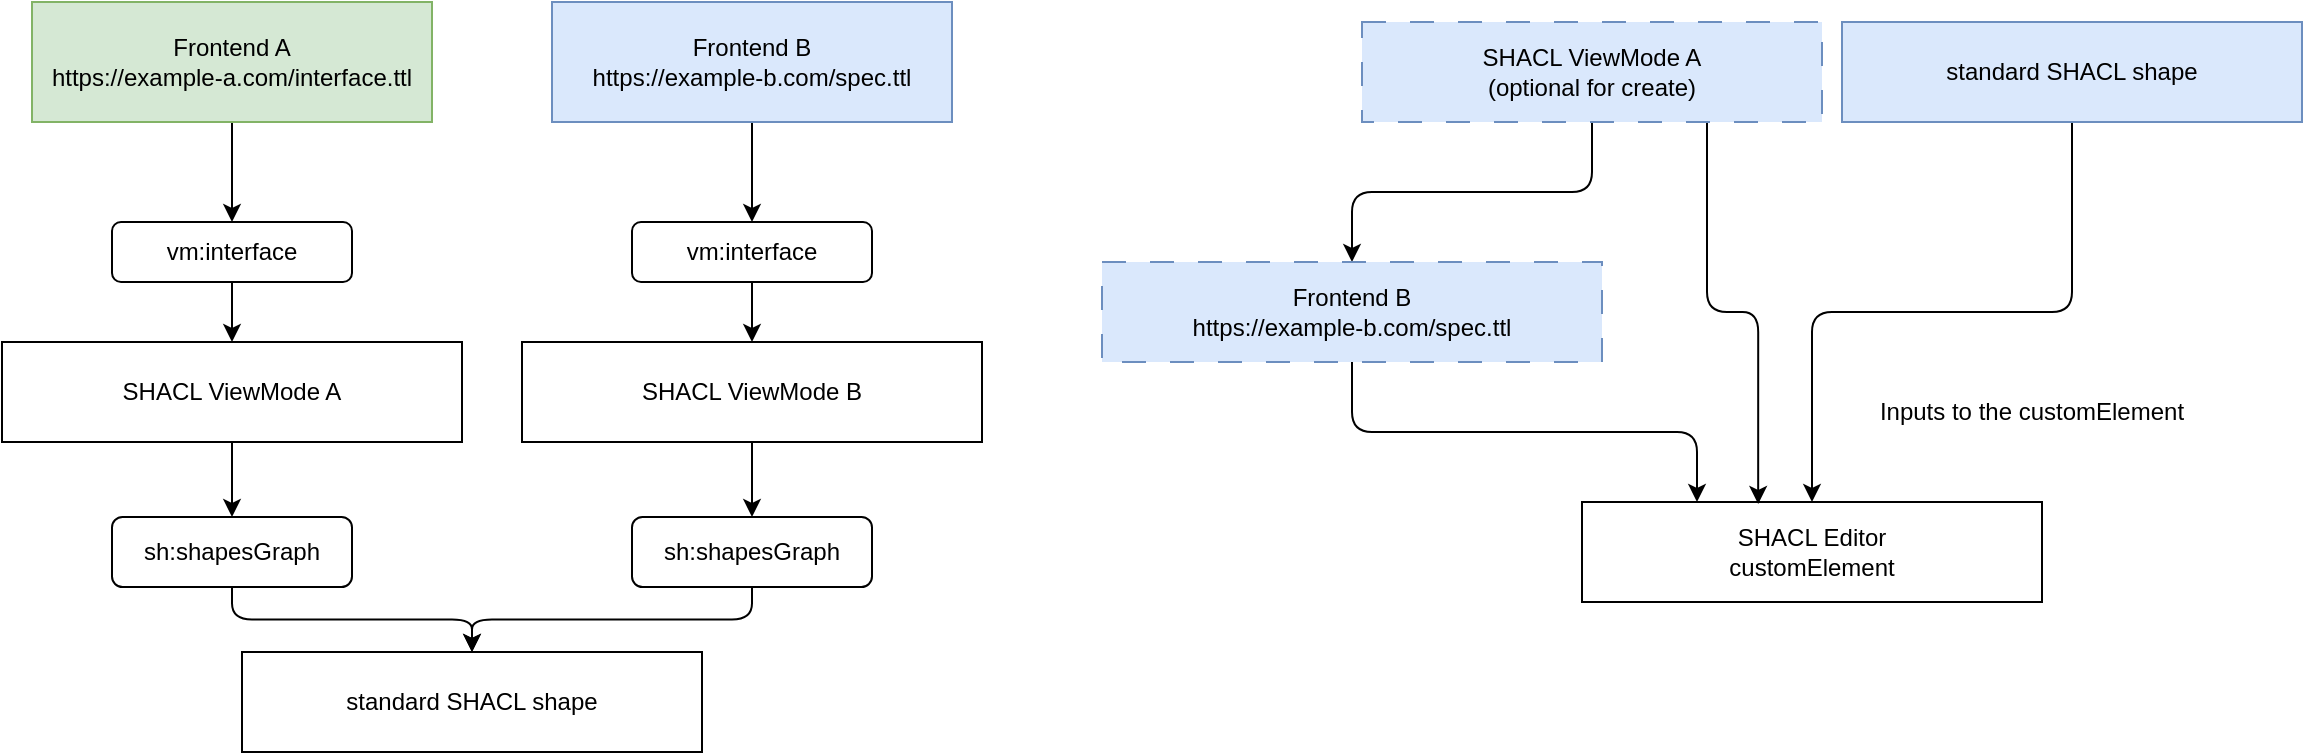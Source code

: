 <mxfile>
    <diagram id="R2sg0R74ke6BF63JwgJf" name="Page-1">
        <mxGraphModel dx="1727" dy="1122" grid="1" gridSize="10" guides="1" tooltips="1" connect="1" arrows="1" fold="1" page="1" pageScale="1" pageWidth="850" pageHeight="1100" math="0" shadow="0">
            <root>
                <mxCell id="0"/>
                <mxCell id="1" parent="0"/>
                <mxCell id="32" style="edgeStyle=orthogonalEdgeStyle;html=1;exitX=0.5;exitY=1;exitDx=0;exitDy=0;" edge="1" parent="1" source="2" target="13">
                    <mxGeometry relative="1" as="geometry"/>
                </mxCell>
                <mxCell id="2" value="Frontend A&lt;br&gt;https://example-a.com/interface.ttl" style="rounded=0;whiteSpace=wrap;html=1;fillColor=#d5e8d4;strokeColor=#82b366;" vertex="1" parent="1">
                    <mxGeometry x="95" y="140" width="200" height="60" as="geometry"/>
                </mxCell>
                <mxCell id="35" style="edgeStyle=orthogonalEdgeStyle;html=1;exitX=0.5;exitY=1;exitDx=0;exitDy=0;" edge="1" parent="1" source="3" target="14">
                    <mxGeometry relative="1" as="geometry"/>
                </mxCell>
                <mxCell id="3" value="Frontend B&lt;br&gt;https://example-b.com/spec.ttl" style="rounded=0;whiteSpace=wrap;html=1;fillColor=#dae8fc;strokeColor=#6c8ebf;" vertex="1" parent="1">
                    <mxGeometry x="355" y="140" width="200" height="60" as="geometry"/>
                </mxCell>
                <mxCell id="4" value="SHACL Editor&lt;br&gt;customElement" style="rounded=0;whiteSpace=wrap;html=1;" vertex="1" parent="1">
                    <mxGeometry x="870" y="390" width="230" height="50" as="geometry"/>
                </mxCell>
                <mxCell id="28" style="edgeStyle=orthogonalEdgeStyle;html=1;exitX=0.5;exitY=1;exitDx=0;exitDy=0;entryX=0.5;entryY=0;entryDx=0;entryDy=0;" edge="1" parent="1" source="6" target="24">
                    <mxGeometry relative="1" as="geometry"/>
                </mxCell>
                <mxCell id="6" value="SHACL ViewMode A" style="rounded=0;whiteSpace=wrap;html=1;" vertex="1" parent="1">
                    <mxGeometry x="80" y="310" width="230" height="50" as="geometry"/>
                </mxCell>
                <mxCell id="26" style="edgeStyle=orthogonalEdgeStyle;html=1;exitX=0.5;exitY=1;exitDx=0;exitDy=0;" edge="1" parent="1" source="9" target="25">
                    <mxGeometry relative="1" as="geometry"/>
                </mxCell>
                <mxCell id="9" value="SHACL ViewMode B" style="rounded=0;whiteSpace=wrap;html=1;" vertex="1" parent="1">
                    <mxGeometry x="340" y="310" width="230" height="50" as="geometry"/>
                </mxCell>
                <mxCell id="5" value="standard SHACL shape" style="rounded=0;whiteSpace=wrap;html=1;" vertex="1" parent="1">
                    <mxGeometry x="200" y="465" width="230" height="50" as="geometry"/>
                </mxCell>
                <mxCell id="31" style="edgeStyle=orthogonalEdgeStyle;html=1;exitX=0.5;exitY=1;exitDx=0;exitDy=0;entryX=0.5;entryY=0;entryDx=0;entryDy=0;" edge="1" parent="1" source="13" target="6">
                    <mxGeometry relative="1" as="geometry"/>
                </mxCell>
                <mxCell id="13" value="vm:interface" style="rounded=1;whiteSpace=wrap;html=1;" vertex="1" parent="1">
                    <mxGeometry x="135" y="250" width="120" height="30" as="geometry"/>
                </mxCell>
                <mxCell id="37" style="edgeStyle=orthogonalEdgeStyle;html=1;exitX=0.5;exitY=1;exitDx=0;exitDy=0;entryX=0.5;entryY=0;entryDx=0;entryDy=0;" edge="1" parent="1" source="14" target="9">
                    <mxGeometry relative="1" as="geometry"/>
                </mxCell>
                <mxCell id="14" value="vm:interface" style="rounded=1;whiteSpace=wrap;html=1;" vertex="1" parent="1">
                    <mxGeometry x="395" y="250" width="120" height="30" as="geometry"/>
                </mxCell>
                <mxCell id="20" style="edgeStyle=orthogonalEdgeStyle;html=1;exitX=0.5;exitY=1;exitDx=0;exitDy=0;" edge="1" parent="1" source="15" target="19">
                    <mxGeometry relative="1" as="geometry"/>
                </mxCell>
                <mxCell id="22" style="edgeStyle=orthogonalEdgeStyle;html=1;exitX=0.75;exitY=1;exitDx=0;exitDy=0;entryX=0.383;entryY=0.02;entryDx=0;entryDy=0;entryPerimeter=0;" edge="1" parent="1" source="15" target="4">
                    <mxGeometry relative="1" as="geometry"/>
                </mxCell>
                <mxCell id="15" value="SHACL ViewMode A&lt;br&gt;(optional for create)" style="rounded=0;whiteSpace=wrap;html=1;fillColor=#dae8fc;strokeColor=#6c8ebf;dashed=1;dashPattern=12 12;" vertex="1" parent="1">
                    <mxGeometry x="760" y="150" width="230" height="50" as="geometry"/>
                </mxCell>
                <mxCell id="18" style="edgeStyle=orthogonalEdgeStyle;html=1;exitX=0.5;exitY=1;exitDx=0;exitDy=0;" edge="1" parent="1" source="16" target="4">
                    <mxGeometry relative="1" as="geometry"/>
                </mxCell>
                <mxCell id="16" value="standard SHACL shape" style="rounded=0;whiteSpace=wrap;html=1;fillColor=#dae8fc;strokeColor=#6c8ebf;" vertex="1" parent="1">
                    <mxGeometry x="1000" y="150" width="230" height="50" as="geometry"/>
                </mxCell>
                <mxCell id="21" style="edgeStyle=orthogonalEdgeStyle;html=1;exitX=0.5;exitY=1;exitDx=0;exitDy=0;entryX=0.25;entryY=0;entryDx=0;entryDy=0;" edge="1" parent="1" source="19" target="4">
                    <mxGeometry relative="1" as="geometry"/>
                </mxCell>
                <mxCell id="19" value="Frontend B&lt;br style=&quot;border-color: var(--border-color);&quot;&gt;https://example-b.com/spec.ttl" style="rounded=0;whiteSpace=wrap;html=1;fillColor=#dae8fc;strokeColor=#6c8ebf;dashed=1;dashPattern=12 12;" vertex="1" parent="1">
                    <mxGeometry x="630" y="270" width="250" height="50" as="geometry"/>
                </mxCell>
                <mxCell id="23" value="Inputs to the customElement" style="text;html=1;strokeColor=none;fillColor=none;align=center;verticalAlign=middle;whiteSpace=wrap;rounded=0;" vertex="1" parent="1">
                    <mxGeometry x="1010" y="330" width="170" height="30" as="geometry"/>
                </mxCell>
                <mxCell id="29" style="edgeStyle=orthogonalEdgeStyle;html=1;exitX=0.5;exitY=1;exitDx=0;exitDy=0;" edge="1" parent="1" source="24" target="5">
                    <mxGeometry relative="1" as="geometry"/>
                </mxCell>
                <mxCell id="24" value="sh:shapesGraph" style="rounded=1;whiteSpace=wrap;html=1;" vertex="1" parent="1">
                    <mxGeometry x="135" y="397.5" width="120" height="35" as="geometry"/>
                </mxCell>
                <mxCell id="27" style="edgeStyle=orthogonalEdgeStyle;html=1;exitX=0.5;exitY=1;exitDx=0;exitDy=0;" edge="1" parent="1" source="25" target="5">
                    <mxGeometry relative="1" as="geometry"/>
                </mxCell>
                <mxCell id="25" value="sh:shapesGraph" style="rounded=1;whiteSpace=wrap;html=1;" vertex="1" parent="1">
                    <mxGeometry x="395" y="397.5" width="120" height="35" as="geometry"/>
                </mxCell>
            </root>
        </mxGraphModel>
    </diagram>
</mxfile>